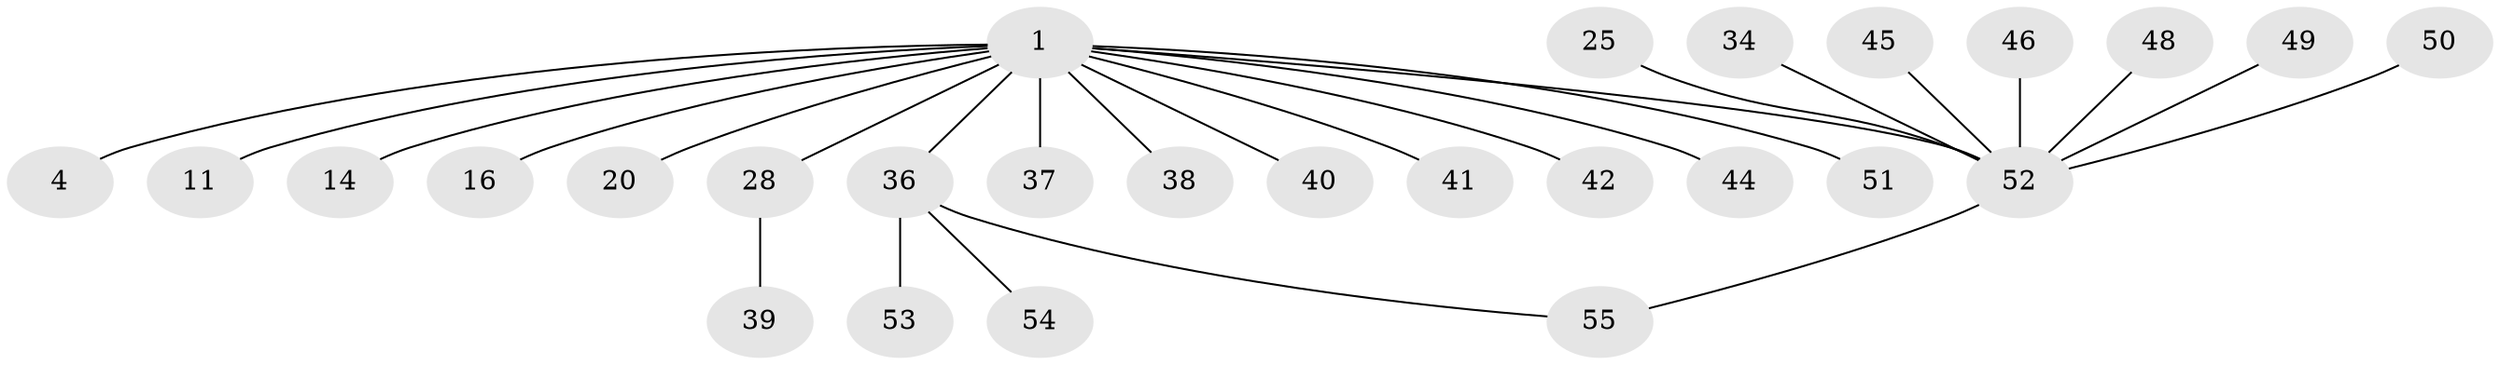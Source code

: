 // original degree distribution, {19: 0.01818181818181818, 7: 0.03636363636363636, 2: 0.21818181818181817, 1: 0.6, 3: 0.07272727272727272, 4: 0.03636363636363636, 8: 0.01818181818181818}
// Generated by graph-tools (version 1.1) at 2025/47/03/09/25 04:47:27]
// undirected, 27 vertices, 27 edges
graph export_dot {
graph [start="1"]
  node [color=gray90,style=filled];
  1;
  4;
  11 [super="+5"];
  14;
  16;
  20;
  25;
  28 [super="+26+27"];
  34;
  36 [super="+32+22+24+30"];
  37;
  38;
  39;
  40;
  41 [super="+23"];
  42;
  44 [super="+3"];
  45;
  46;
  48;
  49 [super="+47"];
  50;
  51;
  52 [super="+9+43+31"];
  53 [super="+29"];
  54;
  55 [super="+35"];
  1 -- 4;
  1 -- 14;
  1 -- 16;
  1 -- 20;
  1 -- 37;
  1 -- 38;
  1 -- 40;
  1 -- 42;
  1 -- 51;
  1 -- 52 [weight=3];
  1 -- 44;
  1 -- 11;
  1 -- 28 [weight=2];
  1 -- 41;
  1 -- 36 [weight=2];
  25 -- 52;
  28 -- 39;
  34 -- 52;
  36 -- 53;
  36 -- 54;
  36 -- 55;
  45 -- 52;
  46 -- 52;
  48 -- 52;
  49 -- 52;
  50 -- 52;
  52 -- 55;
}

